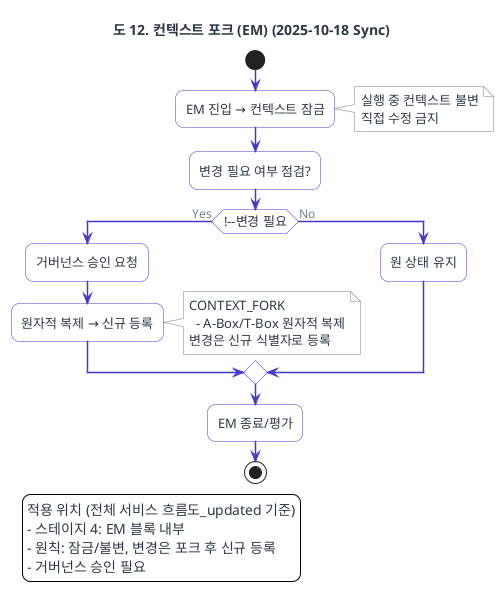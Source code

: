 @startuml

title 도 12. 컨텍스트 포크 (EM) (2025-10-18 Sync)

'================================================================
' Worflogy.com Website Theme for PlantUML
'================================================================

'// 1. 전역 스타일 (Global Style & Fonts) //
skinparam backgroundColor #ffffff
skinparam defaultFontName "Pretendard"
skinparam defaultFontSize 13
skinparam defaultFontColor #2D3748
skinparam shadowing false
skinparam roundCorner 16

'// 2. 화살표 및 연결선 스타일 (Arrow & Connector Style) //
skinparam ArrowColor #718096
skinparam ArrowThickness 1.5
skinparam ArrowFontColor #718096
skinparam ArrowFontSize 12
skinparam linetype ortho

'// 3. 기본 요소 스타일 (Standard Elements Style) //
skinparam card {
  BackgroundColor #ffffff
  BorderColor #718096
}
skinparam note {
  BackgroundColor #ffffff
  BorderColor #718096
  FontColor #2D3748
}
skinparam component {
  BackgroundColor #ffffff
  BorderColor #718096
}
skinparam package {
  BackgroundColor #ffffff
  BorderColor #718096
}
skinparam database {
  BackgroundColor #ffffff
  BorderColor #718096
}
' [추가] 파티션(Partition) 스타일 정의
skinparam partition {
  BackgroundColor #F4F6F8 ' 웹사이트의 연한 배경색으로 구분감 부여
  BorderColor #718096
  FontColor #2D3748
}

'// 4. 강조 요소 스타일 (Accent Elements Style) //
skinparam actor {
  BackgroundColor #4338CA
  BorderColor #4338CA
  FontColor #ffffff
}
skinparam participant {
  BackgroundColor #4338CA
  BorderColor #4338CA
  FontColor #ffffff
}
skinparam usecase {
  BackgroundColor #ffffff
  BorderColor #4338CA
  ArrowColor #4338CA
}
skinparam activity {
  BackgroundColor #ffffff
  BorderColor #4338CA
  FontColor #2D3748
}

'// 5. 클래스 다이어그램 스타일 (Class Diagram Style) //
skinparam class {
  BackgroundColor #ffffff
  BorderColor #718096 ' [수정] 테두리 색상 변경
  HeaderBackgroundColor #4338CA
  FontColor #ffffff
  AttributeFontColor #2D3748
  AttributeFontSize 12
}

'================================================================

start

:EM 진입 → 컨텍스트 잠금;
note right
실행 중 컨텍스트 불변
직접 수정 금지
end note

:변경 필요 여부 점검?;
if (!--변경 필요) then (Yes)
  :거버넌스 승인 요청;
  :원자적 복제 → 신규 등록;
  note right
  CONTEXT_FORK
    - A-Box/T-Box 원자적 복제
  변경은 신규 식별자로 등록
  end note
else (No)
  :원 상태 유지;
endif
:EM 종료/평가;

stop

legend left
적용 위치 (전체 서비스 흐름도_updated 기준)
- 스테이지 4: EM 블록 내부
- 원칙: 잠금/불변, 변경은 포크 후 신규 등록
- 거버넌스 승인 필요
end legend

@enduml
